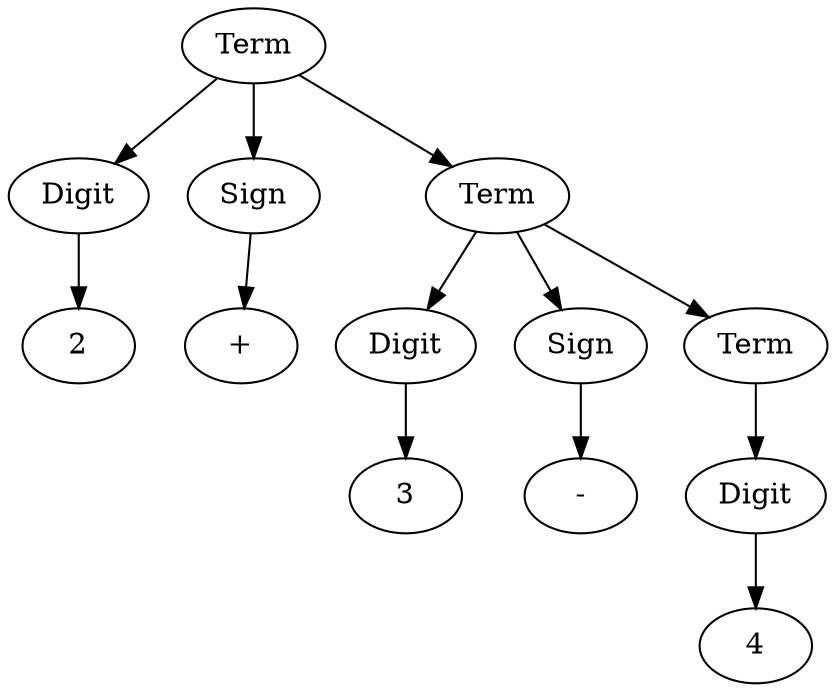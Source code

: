 digraph G {
    1 [label="Term"];
    4 [label="Digit"];
    7 [label="2"];
    8 [label="Sign"];
    12 [label="+"];
    2 [label="Term"];
    5 [label="Digit"];
    9 [label="3"];
    10 [label="Sign"];
    13 [label="-"];
    3 [label="Term"];
    6 [label="Digit"];
    11 [label="4"];
    
    1 -> 4;
    4 -> 7;
    1 -> 8;
    8 -> 12;
    1 -> 2;
    2 -> 5;
    5 -> 9;
    2 -> 10;
    10 -> 13;
    2 -> 3;
    3 -> 6;
    6 -> 11;

}
